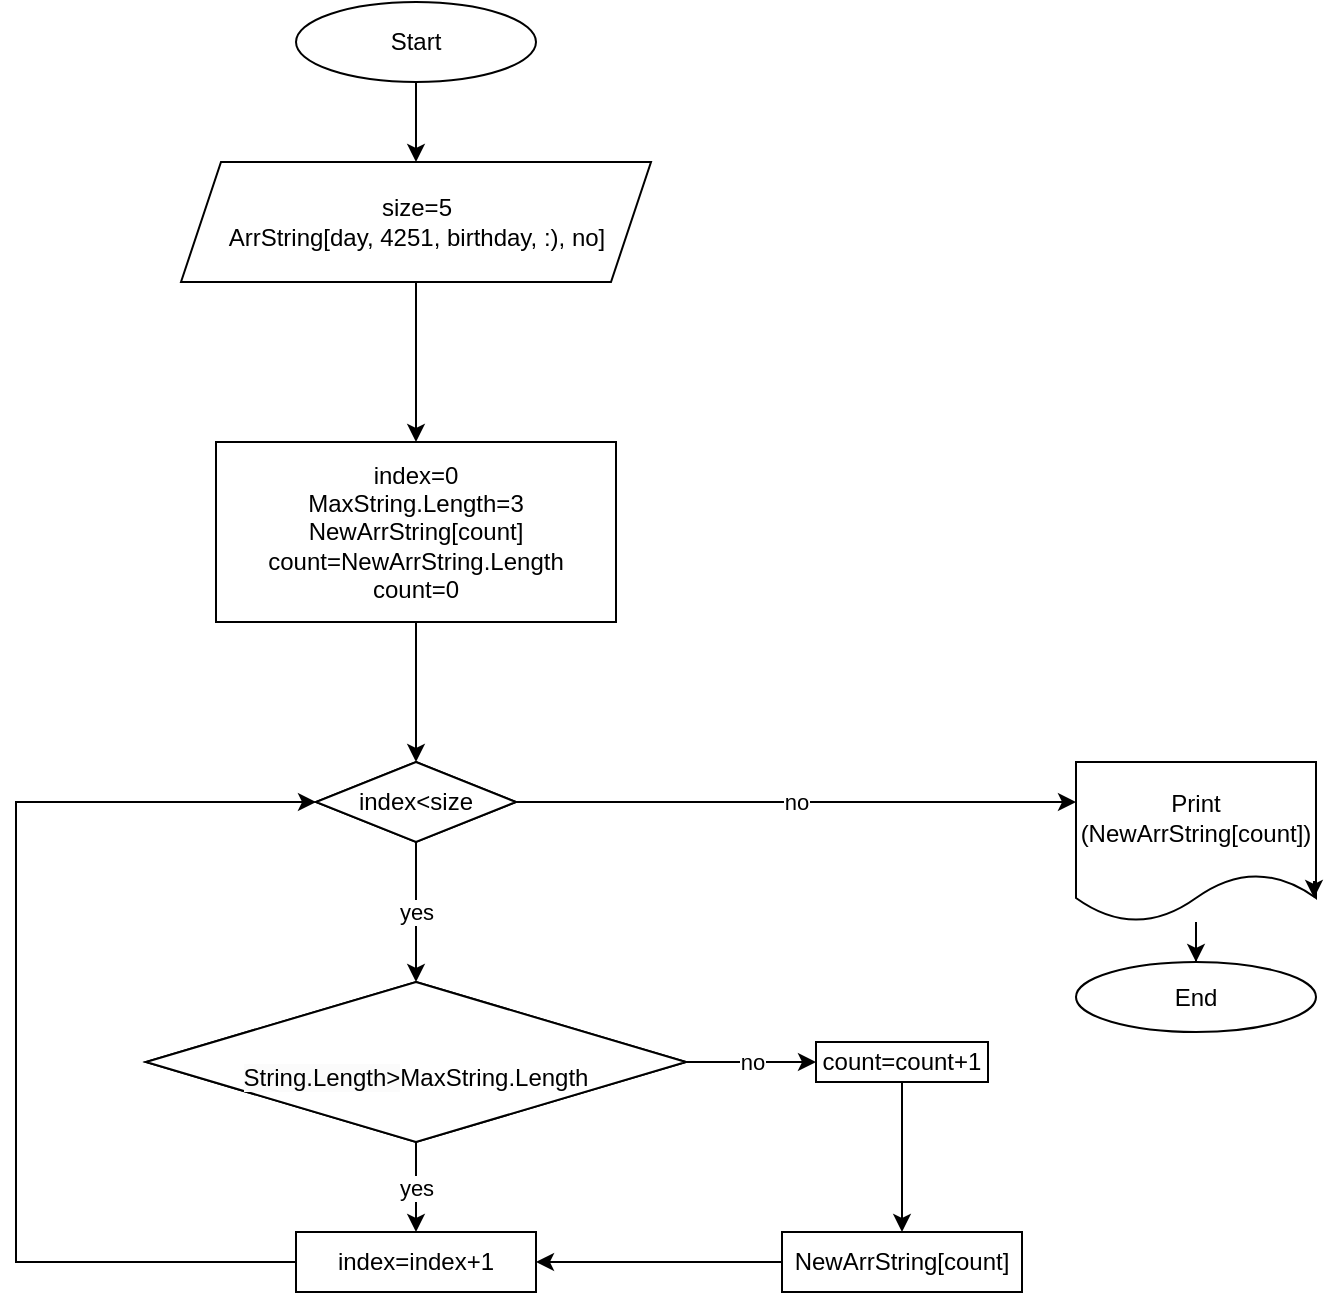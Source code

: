 <mxfile version="20.8.13" type="device"><diagram name="Страница 1" id="9DoZasqaaIAeQqvLWmDS"><mxGraphModel dx="880" dy="1621" grid="1" gridSize="10" guides="1" tooltips="1" connect="1" arrows="1" fold="1" page="1" pageScale="1" pageWidth="827" pageHeight="1169" math="0" shadow="0"><root><mxCell id="0"/><mxCell id="1" parent="0"/><mxCell id="zz3A1cqBRX0veJmljUP8-14" style="edgeStyle=orthogonalEdgeStyle;rounded=0;orthogonalLoop=1;jettySize=auto;html=1;exitX=0.5;exitY=1;exitDx=0;exitDy=0;entryX=0.5;entryY=0;entryDx=0;entryDy=0;" parent="1" source="zz3A1cqBRX0veJmljUP8-34" target="zz3A1cqBRX0veJmljUP8-35" edge="1"><mxGeometry relative="1" as="geometry"><mxPoint x="310" y="-70" as="sourcePoint"/><mxPoint x="310" y="-40" as="targetPoint"/></mxGeometry></mxCell><mxCell id="zz3A1cqBRX0veJmljUP8-16" style="edgeStyle=orthogonalEdgeStyle;rounded=0;orthogonalLoop=1;jettySize=auto;html=1;exitX=0.5;exitY=1;exitDx=0;exitDy=0;entryX=0.5;entryY=0;entryDx=0;entryDy=0;" parent="1" source="zz3A1cqBRX0veJmljUP8-3" target="zz3A1cqBRX0veJmljUP8-5" edge="1"><mxGeometry relative="1" as="geometry"/></mxCell><mxCell id="zz3A1cqBRX0veJmljUP8-3" value="index=0&lt;br&gt;MaxString.Length=3&lt;br&gt;NewArrString[count]&lt;br&gt;count=NewArrString.Length&lt;br&gt;count=0" style="rounded=0;whiteSpace=wrap;html=1;" parent="1" vertex="1"><mxGeometry x="210" y="160" width="200" height="90" as="geometry"/></mxCell><mxCell id="zz3A1cqBRX0veJmljUP8-17" value="no" style="edgeStyle=orthogonalEdgeStyle;rounded=0;orthogonalLoop=1;jettySize=auto;html=1;exitX=1;exitY=0.5;exitDx=0;exitDy=0;entryX=0;entryY=0.25;entryDx=0;entryDy=0;" parent="1" source="zz3A1cqBRX0veJmljUP8-5" target="zz3A1cqBRX0veJmljUP8-10" edge="1"><mxGeometry relative="1" as="geometry"/></mxCell><mxCell id="zz3A1cqBRX0veJmljUP8-19" value="yes" style="edgeStyle=orthogonalEdgeStyle;rounded=0;orthogonalLoop=1;jettySize=auto;html=1;exitX=0.5;exitY=1;exitDx=0;exitDy=0;" parent="1" source="zz3A1cqBRX0veJmljUP8-5" target="zz3A1cqBRX0veJmljUP8-6" edge="1"><mxGeometry relative="1" as="geometry"/></mxCell><mxCell id="zz3A1cqBRX0veJmljUP8-5" value="index&amp;lt;size" style="rhombus;whiteSpace=wrap;html=1;" parent="1" vertex="1"><mxGeometry x="260" y="320" width="100" height="40" as="geometry"/></mxCell><mxCell id="zz3A1cqBRX0veJmljUP8-20" value="no" style="edgeStyle=orthogonalEdgeStyle;rounded=0;orthogonalLoop=1;jettySize=auto;html=1;exitX=1;exitY=0.5;exitDx=0;exitDy=0;entryX=0;entryY=0.5;entryDx=0;entryDy=0;" parent="1" source="zz3A1cqBRX0veJmljUP8-6" target="zz3A1cqBRX0veJmljUP8-38" edge="1"><mxGeometry relative="1" as="geometry"><Array as="points"/><mxPoint x="480" y="470" as="targetPoint"/></mxGeometry></mxCell><mxCell id="zz3A1cqBRX0veJmljUP8-23" value="yes" style="edgeStyle=orthogonalEdgeStyle;rounded=0;orthogonalLoop=1;jettySize=auto;html=1;exitX=0.5;exitY=1;exitDx=0;exitDy=0;entryX=0.5;entryY=0;entryDx=0;entryDy=0;" parent="1" source="zz3A1cqBRX0veJmljUP8-6" target="zz3A1cqBRX0veJmljUP8-9" edge="1"><mxGeometry relative="1" as="geometry"/></mxCell><mxCell id="zz3A1cqBRX0veJmljUP8-6" value="&lt;br&gt;&lt;span style=&quot;color: rgb(0, 0, 0); font-family: Helvetica; font-size: 12px; font-style: normal; font-variant-ligatures: normal; font-variant-caps: normal; font-weight: 400; letter-spacing: normal; orphans: 2; text-align: center; text-indent: 0px; text-transform: none; widows: 2; word-spacing: 0px; -webkit-text-stroke-width: 0px; background-color: rgb(251, 251, 251); text-decoration-thickness: initial; text-decoration-style: initial; text-decoration-color: initial; float: none; display: inline !important;&quot;&gt;String.Length&amp;gt;&lt;/span&gt;MaxString.Length" style="rhombus;whiteSpace=wrap;html=1;" parent="1" vertex="1"><mxGeometry x="175" y="430" width="270" height="80" as="geometry"/></mxCell><mxCell id="zz3A1cqBRX0veJmljUP8-22" style="edgeStyle=orthogonalEdgeStyle;rounded=0;orthogonalLoop=1;jettySize=auto;html=1;exitX=0;exitY=0.5;exitDx=0;exitDy=0;" parent="1" source="zz3A1cqBRX0veJmljUP8-8" target="zz3A1cqBRX0veJmljUP8-9" edge="1"><mxGeometry relative="1" as="geometry"/></mxCell><mxCell id="zz3A1cqBRX0veJmljUP8-8" value="NewArrString[count]" style="rounded=0;whiteSpace=wrap;html=1;" parent="1" vertex="1"><mxGeometry x="493" y="555" width="120" height="30" as="geometry"/></mxCell><mxCell id="zz3A1cqBRX0veJmljUP8-24" style="edgeStyle=orthogonalEdgeStyle;rounded=0;orthogonalLoop=1;jettySize=auto;html=1;exitX=0;exitY=0.5;exitDx=0;exitDy=0;entryX=0;entryY=0.5;entryDx=0;entryDy=0;" parent="1" source="zz3A1cqBRX0veJmljUP8-9" target="zz3A1cqBRX0veJmljUP8-5" edge="1"><mxGeometry relative="1" as="geometry"><mxPoint x="130" y="338" as="targetPoint"/><Array as="points"><mxPoint x="110" y="570"/><mxPoint x="110" y="340"/></Array></mxGeometry></mxCell><mxCell id="zz3A1cqBRX0veJmljUP8-9" value="index=index+1" style="rounded=0;whiteSpace=wrap;html=1;" parent="1" vertex="1"><mxGeometry x="250" y="555" width="120" height="30" as="geometry"/></mxCell><mxCell id="zz3A1cqBRX0veJmljUP8-25" style="edgeStyle=orthogonalEdgeStyle;rounded=0;orthogonalLoop=1;jettySize=auto;html=1;entryX=0.5;entryY=0;entryDx=0;entryDy=0;" parent="1" source="zz3A1cqBRX0veJmljUP8-10" target="zz3A1cqBRX0veJmljUP8-11" edge="1"><mxGeometry relative="1" as="geometry"/></mxCell><mxCell id="zz3A1cqBRX0veJmljUP8-10" value="Print (NewArrString[count])" style="shape=document;whiteSpace=wrap;html=1;boundedLbl=1;" parent="1" vertex="1"><mxGeometry x="640" y="320" width="120" height="80" as="geometry"/></mxCell><mxCell id="zz3A1cqBRX0veJmljUP8-11" value="End" style="ellipse;whiteSpace=wrap;html=1;" parent="1" vertex="1"><mxGeometry x="640" y="420" width="120" height="35" as="geometry"/></mxCell><mxCell id="zz3A1cqBRX0veJmljUP8-12" style="edgeStyle=orthogonalEdgeStyle;rounded=0;orthogonalLoop=1;jettySize=auto;html=1;exitX=1;exitY=0.75;exitDx=0;exitDy=0;entryX=0.992;entryY=0.85;entryDx=0;entryDy=0;entryPerimeter=0;" parent="1" source="zz3A1cqBRX0veJmljUP8-10" target="zz3A1cqBRX0veJmljUP8-10" edge="1"><mxGeometry relative="1" as="geometry"/></mxCell><mxCell id="zz3A1cqBRX0veJmljUP8-33" style="edgeStyle=orthogonalEdgeStyle;rounded=0;orthogonalLoop=1;jettySize=auto;html=1;exitX=0.5;exitY=1;exitDx=0;exitDy=0;entryX=0.5;entryY=0;entryDx=0;entryDy=0;" parent="1" source="zz3A1cqBRX0veJmljUP8-35" target="zz3A1cqBRX0veJmljUP8-3" edge="1"><mxGeometry relative="1" as="geometry"><mxPoint x="310" y="20" as="sourcePoint"/><mxPoint x="310" y="100" as="targetPoint"/></mxGeometry></mxCell><mxCell id="zz3A1cqBRX0veJmljUP8-34" value="Start" style="ellipse;whiteSpace=wrap;html=1;" parent="1" vertex="1"><mxGeometry x="250" y="-60" width="120" height="40" as="geometry"/></mxCell><mxCell id="zz3A1cqBRX0veJmljUP8-35" value="size=5&lt;br&gt;ArrString[day, 4251, birthday, :), no]" style="shape=parallelogram;perimeter=parallelogramPerimeter;whiteSpace=wrap;html=1;fixedSize=1;" parent="1" vertex="1"><mxGeometry x="192.5" y="20" width="235" height="60" as="geometry"/></mxCell><mxCell id="zz3A1cqBRX0veJmljUP8-36" value="index&amp;lt;size" style="rhombus;whiteSpace=wrap;html=1;" parent="1" vertex="1"><mxGeometry x="260" y="320" width="100" height="40" as="geometry"/></mxCell><mxCell id="zz3A1cqBRX0veJmljUP8-37" value="&lt;br&gt;&lt;span style=&quot;color: rgb(0, 0, 0); font-family: Helvetica; font-size: 12px; font-style: normal; font-variant-ligatures: normal; font-variant-caps: normal; font-weight: 400; letter-spacing: normal; orphans: 2; text-align: center; text-indent: 0px; text-transform: none; widows: 2; word-spacing: 0px; -webkit-text-stroke-width: 0px; background-color: rgb(251, 251, 251); text-decoration-thickness: initial; text-decoration-style: initial; text-decoration-color: initial; float: none; display: inline !important;&quot;&gt;String.Length&amp;gt;&lt;/span&gt;MaxString.Length" style="rhombus;whiteSpace=wrap;html=1;" parent="1" vertex="1"><mxGeometry x="175" y="430" width="270" height="80" as="geometry"/></mxCell><mxCell id="UdtipmWsDgQps4S1-O2L-1" style="edgeStyle=orthogonalEdgeStyle;rounded=0;orthogonalLoop=1;jettySize=auto;html=1;exitX=0.5;exitY=1;exitDx=0;exitDy=0;entryX=0.5;entryY=0;entryDx=0;entryDy=0;" parent="1" source="zz3A1cqBRX0veJmljUP8-38" target="zz3A1cqBRX0veJmljUP8-8" edge="1"><mxGeometry relative="1" as="geometry"/></mxCell><mxCell id="zz3A1cqBRX0veJmljUP8-38" value="count=count+1" style="rounded=0;whiteSpace=wrap;html=1;" parent="1" vertex="1"><mxGeometry x="510" y="460" width="86" height="20" as="geometry"/></mxCell></root></mxGraphModel></diagram></mxfile>
